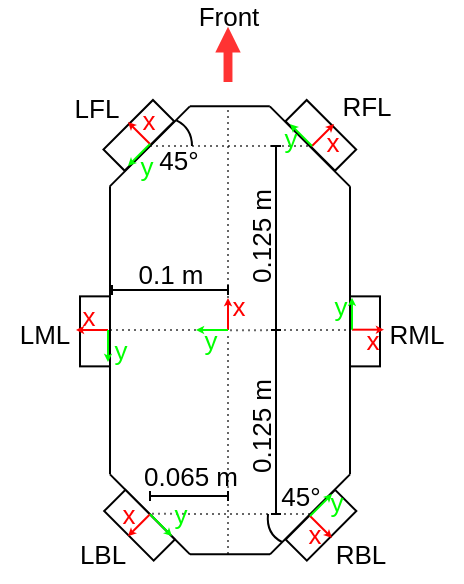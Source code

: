<mxfile version="22.0.3" type="device">
  <diagram name="Seite-1" id="GcXZL0I9dnmrnBWTQ1OY">
    <mxGraphModel dx="312" dy="202" grid="1" gridSize="1" guides="1" tooltips="1" connect="1" arrows="1" fold="1" page="1" pageScale="1" pageWidth="827" pageHeight="1169" math="0" shadow="0">
      <root>
        <mxCell id="0" />
        <mxCell id="1" parent="0" />
        <mxCell id="Pd6vMfUHOLJDIAORuaZe-106" value="" style="group;fontSize=13;" parent="1" vertex="1" connectable="0">
          <mxGeometry x="247" y="146" width="162" height="274" as="geometry" />
        </mxCell>
        <mxCell id="Pd6vMfUHOLJDIAORuaZe-94" value="" style="group;fontSize=13;" parent="Pd6vMfUHOLJDIAORuaZe-106" vertex="1" connectable="0">
          <mxGeometry width="162" height="274" as="geometry" />
        </mxCell>
        <mxCell id="Pd6vMfUHOLJDIAORuaZe-97" value="&lt;font style=&quot;font-size: 13px;&quot;&gt;45°&lt;/font&gt;" style="text;html=1;align=center;verticalAlign=middle;resizable=0;points=[];autosize=1;strokeColor=none;fillColor=none;fontSize=13;" parent="Pd6vMfUHOLJDIAORuaZe-94" vertex="1">
          <mxGeometry x="92" y="219" width="39" height="29" as="geometry" />
        </mxCell>
        <mxCell id="Pd6vMfUHOLJDIAORuaZe-88" value="" style="endArrow=baseDash;html=1;rounded=0;startArrow=baseDash;startFill=0;endFill=0;endSize=3;startSize=3;fontSize=13;" parent="Pd6vMfUHOLJDIAORuaZe-94" edge="1">
          <mxGeometry width="50" height="50" relative="1" as="geometry">
            <mxPoint x="100" y="151" as="sourcePoint" />
            <mxPoint x="100" y="59" as="targetPoint" />
          </mxGeometry>
        </mxCell>
        <mxCell id="Pd6vMfUHOLJDIAORuaZe-91" value="Front" style="shape=flexArrow;endArrow=classic;html=1;rounded=0;endWidth=6.642;endSize=3.423;width=3.462;fillColor=#FF3333;strokeColor=#FF3333;labelBackgroundColor=none;fontSize=13;" parent="Pd6vMfUHOLJDIAORuaZe-94" edge="1">
          <mxGeometry x="1" y="6" width="50" height="50" relative="1" as="geometry">
            <mxPoint x="76" y="27" as="sourcePoint" />
            <mxPoint x="76" as="targetPoint" />
            <mxPoint x="6" y="-6" as="offset" />
          </mxGeometry>
        </mxCell>
        <mxCell id="Pd6vMfUHOLJDIAORuaZe-93" value="" style="endArrow=none;html=1;exitX=-0.032;exitY=-0.031;exitDx=0;exitDy=0;exitPerimeter=0;curved=1;fontSize=13;" parent="Pd6vMfUHOLJDIAORuaZe-94" source="Pd6vMfUHOLJDIAORuaZe-49" edge="1">
          <mxGeometry width="50" height="50" relative="1" as="geometry">
            <mxPoint x="61" y="87" as="sourcePoint" />
            <mxPoint x="58" y="59" as="targetPoint" />
            <Array as="points">
              <mxPoint x="58" y="50" />
            </Array>
          </mxGeometry>
        </mxCell>
        <mxCell id="Pd6vMfUHOLJDIAORuaZe-60" value="" style="endArrow=none;dashed=1;html=1;rounded=0;dashPattern=1 2;opacity=60;fontSize=13;" parent="Pd6vMfUHOLJDIAORuaZe-94" edge="1">
          <mxGeometry width="50" height="50" relative="1" as="geometry">
            <mxPoint x="17" y="151" as="sourcePoint" />
            <mxPoint x="60" y="151" as="targetPoint" />
          </mxGeometry>
        </mxCell>
        <mxCell id="Pd6vMfUHOLJDIAORuaZe-64" value="" style="endArrow=none;dashed=1;html=1;rounded=0;dashPattern=1 2;opacity=60;fontSize=13;" parent="Pd6vMfUHOLJDIAORuaZe-94" edge="1">
          <mxGeometry width="50" height="50" relative="1" as="geometry">
            <mxPoint x="76" y="263" as="sourcePoint" />
            <mxPoint x="76" y="152" as="targetPoint" />
          </mxGeometry>
        </mxCell>
        <mxCell id="Pd6vMfUHOLJDIAORuaZe-85" value="" style="endArrow=none;dashed=1;html=1;rounded=0;dashPattern=1 2;entryX=0.478;entryY=0.014;entryDx=0;entryDy=0;entryPerimeter=0;opacity=60;fontSize=13;" parent="Pd6vMfUHOLJDIAORuaZe-94" target="Pd6vMfUHOLJDIAORuaZe-42" edge="1">
          <mxGeometry width="50" height="50" relative="1" as="geometry">
            <mxPoint x="117" y="243" as="sourcePoint" />
            <mxPoint x="77" y="153" as="targetPoint" />
          </mxGeometry>
        </mxCell>
        <mxCell id="Pd6vMfUHOLJDIAORuaZe-39" value="" style="endArrow=none;html=1;rounded=0;fontSize=13;" parent="Pd6vMfUHOLJDIAORuaZe-94" edge="1">
          <mxGeometry width="50" height="50" relative="1" as="geometry">
            <mxPoint x="17" y="223.18" as="sourcePoint" />
            <mxPoint x="17" y="79.18" as="targetPoint" />
          </mxGeometry>
        </mxCell>
        <mxCell id="Pd6vMfUHOLJDIAORuaZe-40" value="" style="endArrow=none;html=1;rounded=0;fontSize=13;" parent="Pd6vMfUHOLJDIAORuaZe-94" edge="1">
          <mxGeometry width="50" height="50" relative="1" as="geometry">
            <mxPoint x="137" y="223.18" as="sourcePoint" />
            <mxPoint x="137" y="79.18" as="targetPoint" />
          </mxGeometry>
        </mxCell>
        <mxCell id="Pd6vMfUHOLJDIAORuaZe-41" value="" style="endArrow=none;html=1;rounded=0;fontSize=13;" parent="Pd6vMfUHOLJDIAORuaZe-94" edge="1">
          <mxGeometry width="50" height="50" relative="1" as="geometry">
            <mxPoint x="57" y="263.18" as="sourcePoint" />
            <mxPoint x="17" y="223.18" as="targetPoint" />
          </mxGeometry>
        </mxCell>
        <mxCell id="Pd6vMfUHOLJDIAORuaZe-42" value="" style="rounded=0;whiteSpace=wrap;html=1;rotation=45;container=0;fontSize=13;" parent="Pd6vMfUHOLJDIAORuaZe-94" vertex="1">
          <mxGeometry x="14.27" y="241.12" width="35" height="15" as="geometry" />
        </mxCell>
        <mxCell id="Pd6vMfUHOLJDIAORuaZe-43" value="" style="endArrow=none;html=1;rounded=0;fontSize=13;" parent="Pd6vMfUHOLJDIAORuaZe-94" edge="1">
          <mxGeometry width="50" height="50" relative="1" as="geometry">
            <mxPoint x="97" y="263.18" as="sourcePoint" />
            <mxPoint x="137" y="223.18" as="targetPoint" />
          </mxGeometry>
        </mxCell>
        <mxCell id="Pd6vMfUHOLJDIAORuaZe-44" value="" style="rounded=0;whiteSpace=wrap;html=1;rotation=-45;container=0;fontSize=13;" parent="Pd6vMfUHOLJDIAORuaZe-94" vertex="1">
          <mxGeometry x="105" y="241.12" width="35" height="15" as="geometry" />
        </mxCell>
        <mxCell id="Pd6vMfUHOLJDIAORuaZe-45" value="" style="endArrow=none;html=1;rounded=0;targetPerimeterSpacing=1;sourcePerimeterSpacing=1;startArrow=none;startFill=0;endFill=0;endSize=1;startSize=1;fontSize=13;" parent="Pd6vMfUHOLJDIAORuaZe-94" edge="1">
          <mxGeometry width="50" height="50" relative="1" as="geometry">
            <mxPoint x="97" y="263.18" as="sourcePoint" />
            <mxPoint x="57" y="263.18" as="targetPoint" />
          </mxGeometry>
        </mxCell>
        <mxCell id="Pd6vMfUHOLJDIAORuaZe-51" value="" style="rounded=0;whiteSpace=wrap;html=1;rotation=90;container=0;fontSize=13;" parent="Pd6vMfUHOLJDIAORuaZe-94" vertex="1">
          <mxGeometry x="-8" y="144.18" width="35" height="15" as="geometry" />
        </mxCell>
        <mxCell id="Pd6vMfUHOLJDIAORuaZe-55" value="" style="rounded=0;whiteSpace=wrap;html=1;rotation=90;container=0;fontSize=13;" parent="Pd6vMfUHOLJDIAORuaZe-94" vertex="1">
          <mxGeometry x="127" y="144.18" width="35" height="15" as="geometry" />
        </mxCell>
        <mxCell id="Pd6vMfUHOLJDIAORuaZe-46" value="" style="endArrow=none;html=1;rounded=0;fontSize=13;" parent="Pd6vMfUHOLJDIAORuaZe-94" edge="1">
          <mxGeometry width="50" height="50" relative="1" as="geometry">
            <mxPoint x="96.912" y="39.18" as="sourcePoint" />
            <mxPoint x="136.912" y="79.18" as="targetPoint" />
          </mxGeometry>
        </mxCell>
        <mxCell id="Pd6vMfUHOLJDIAORuaZe-47" value="" style="rounded=0;whiteSpace=wrap;html=1;rotation=-135;container=0;fontSize=13;" parent="Pd6vMfUHOLJDIAORuaZe-94" vertex="1">
          <mxGeometry x="104.912" y="46.18" width="35" height="15" as="geometry" />
        </mxCell>
        <mxCell id="Pd6vMfUHOLJDIAORuaZe-48" value="" style="endArrow=none;html=1;rounded=0;fontSize=13;" parent="Pd6vMfUHOLJDIAORuaZe-94" edge="1">
          <mxGeometry width="50" height="50" relative="1" as="geometry">
            <mxPoint x="56.912" y="39.18" as="sourcePoint" />
            <mxPoint x="16.912" y="79.18" as="targetPoint" />
          </mxGeometry>
        </mxCell>
        <mxCell id="Pd6vMfUHOLJDIAORuaZe-49" value="" style="rounded=0;whiteSpace=wrap;html=1;rotation=-225;container=0;fontSize=13;" parent="Pd6vMfUHOLJDIAORuaZe-94" vertex="1">
          <mxGeometry x="13.912" y="46.18" width="35" height="15" as="geometry" />
        </mxCell>
        <mxCell id="Pd6vMfUHOLJDIAORuaZe-50" value="" style="endArrow=none;html=1;rounded=0;targetPerimeterSpacing=1;sourcePerimeterSpacing=1;startArrow=none;startFill=0;endFill=0;endSize=1;startSize=1;fontSize=13;" parent="Pd6vMfUHOLJDIAORuaZe-94" edge="1">
          <mxGeometry width="50" height="50" relative="1" as="geometry">
            <mxPoint x="56.912" y="39.18" as="sourcePoint" />
            <mxPoint x="96.912" y="39.18" as="targetPoint" />
          </mxGeometry>
        </mxCell>
        <mxCell id="Pd6vMfUHOLJDIAORuaZe-65" value="" style="endArrow=none;dashed=1;html=1;rounded=0;dashPattern=1 2;opacity=60;fontSize=13;" parent="Pd6vMfUHOLJDIAORuaZe-94" edge="1">
          <mxGeometry width="50" height="50" relative="1" as="geometry">
            <mxPoint x="77" y="151.09" as="sourcePoint" />
            <mxPoint x="136" y="151" as="targetPoint" />
          </mxGeometry>
        </mxCell>
        <mxCell id="Pd6vMfUHOLJDIAORuaZe-66" value="" style="endArrow=none;dashed=1;html=1;rounded=0;dashPattern=1 2;opacity=60;fontSize=13;" parent="Pd6vMfUHOLJDIAORuaZe-94" edge="1">
          <mxGeometry width="50" height="50" relative="1" as="geometry">
            <mxPoint x="76" y="135" as="sourcePoint" />
            <mxPoint x="76" y="40" as="targetPoint" />
          </mxGeometry>
        </mxCell>
        <mxCell id="Pd6vMfUHOLJDIAORuaZe-74" value="x" style="endArrow=classic;html=1;rounded=0;endSize=1;startSize=1;labelBackgroundColor=none;fontSize=13;fontColor=#FF0000;strokeColor=#FF0000;" parent="Pd6vMfUHOLJDIAORuaZe-94" edge="1">
          <mxGeometry y="-8" width="50" height="50" relative="1" as="geometry">
            <mxPoint x="37" y="243.12" as="sourcePoint" />
            <mxPoint x="26" y="254.12" as="targetPoint" />
            <mxPoint as="offset" />
          </mxGeometry>
        </mxCell>
        <mxCell id="Pd6vMfUHOLJDIAORuaZe-75" value="y" style="endArrow=classic;html=1;rounded=0;endSize=1;startSize=1;strokeWidth=1;fontSize=13;labelBackgroundColor=none;fontColor=#00FF00;strokeColor=#00FF00;" parent="Pd6vMfUHOLJDIAORuaZe-94" edge="1">
          <mxGeometry x="0.364" y="11" width="50" height="50" relative="1" as="geometry">
            <mxPoint x="37" y="243.12" as="sourcePoint" />
            <mxPoint x="48" y="254.12" as="targetPoint" />
            <mxPoint as="offset" />
          </mxGeometry>
        </mxCell>
        <mxCell id="Pd6vMfUHOLJDIAORuaZe-86" value="" style="endArrow=none;dashed=1;html=1;rounded=0;dashPattern=1 2;opacity=60;fontSize=13;" parent="Pd6vMfUHOLJDIAORuaZe-94" edge="1">
          <mxGeometry width="50" height="50" relative="1" as="geometry">
            <mxPoint x="116" y="59" as="sourcePoint" />
            <mxPoint x="37" y="59" as="targetPoint" />
          </mxGeometry>
        </mxCell>
        <mxCell id="Pd6vMfUHOLJDIAORuaZe-61" value="x" style="endArrow=classic;html=1;rounded=0;endSize=1;startSize=1;labelBackgroundColor=none;fontSize=13;fontColor=#FF0000;strokeColor=#FF0000;" parent="Pd6vMfUHOLJDIAORuaZe-94" edge="1">
          <mxGeometry x="0.5" y="-5" width="50" height="50" relative="1" as="geometry">
            <mxPoint x="76" y="151" as="sourcePoint" />
            <mxPoint x="76" y="135" as="targetPoint" />
            <mxPoint as="offset" />
          </mxGeometry>
        </mxCell>
        <mxCell id="Pd6vMfUHOLJDIAORuaZe-62" value="y" style="endArrow=classic;html=1;rounded=0;endSize=1;startSize=1;strokeWidth=1;fontSize=13;labelBackgroundColor=none;fontColor=#00FF00;strokeColor=#00FF00;" parent="Pd6vMfUHOLJDIAORuaZe-94" edge="1">
          <mxGeometry x="0.125" y="5" width="50" height="50" relative="1" as="geometry">
            <mxPoint x="76" y="151" as="sourcePoint" />
            <mxPoint x="60" y="151" as="targetPoint" />
            <mxPoint as="offset" />
          </mxGeometry>
        </mxCell>
        <mxCell id="Pd6vMfUHOLJDIAORuaZe-83" value="x" style="endArrow=classic;html=1;rounded=0;endSize=1;startSize=1;labelBackgroundColor=none;fontSize=13;fontColor=#FF0000;strokeColor=#FF0000;" parent="Pd6vMfUHOLJDIAORuaZe-94" edge="1">
          <mxGeometry y="-5" width="50" height="50" relative="1" as="geometry">
            <mxPoint x="117" y="244" as="sourcePoint" />
            <mxPoint x="128" y="255" as="targetPoint" />
            <mxPoint as="offset" />
          </mxGeometry>
        </mxCell>
        <mxCell id="Pd6vMfUHOLJDIAORuaZe-84" value="y" style="endArrow=classic;html=1;rounded=0;endSize=1;startSize=1;strokeWidth=1;fontSize=13;labelBackgroundColor=none;fontColor=#00FF00;strokeColor=#00FF00;" parent="Pd6vMfUHOLJDIAORuaZe-94" edge="1">
          <mxGeometry x="0.818" y="-4" width="50" height="50" relative="1" as="geometry">
            <mxPoint x="117" y="244" as="sourcePoint" />
            <mxPoint x="128" y="233" as="targetPoint" />
            <mxPoint as="offset" />
          </mxGeometry>
        </mxCell>
        <mxCell id="Pd6vMfUHOLJDIAORuaZe-68" value="x" style="endArrow=classic;html=1;rounded=0;endSize=1;startSize=1;labelBackgroundColor=none;fontSize=13;fontColor=#FF0000;strokeColor=#FF0000;" parent="Pd6vMfUHOLJDIAORuaZe-94" edge="1">
          <mxGeometry x="0.25" y="-7" width="50" height="50" relative="1" as="geometry">
            <mxPoint x="16" y="151" as="sourcePoint" />
            <mxPoint y="151" as="targetPoint" />
            <mxPoint as="offset" />
          </mxGeometry>
        </mxCell>
        <mxCell id="Pd6vMfUHOLJDIAORuaZe-69" value="y" style="endArrow=classic;html=1;rounded=0;endSize=1;startSize=1;strokeWidth=1;fontSize=13;labelBackgroundColor=none;fontColor=#00FF00;strokeColor=#00FF00;" parent="Pd6vMfUHOLJDIAORuaZe-94" edge="1">
          <mxGeometry x="0.25" y="6" width="50" height="50" relative="1" as="geometry">
            <mxPoint x="16" y="151" as="sourcePoint" />
            <mxPoint x="16" y="167" as="targetPoint" />
            <mxPoint as="offset" />
          </mxGeometry>
        </mxCell>
        <mxCell id="Pd6vMfUHOLJDIAORuaZe-80" value="x" style="endArrow=classic;html=1;rounded=0;endSize=1;startSize=1;labelBackgroundColor=none;fontSize=13;fontColor=#FF0000;strokeColor=#FF0000;" parent="Pd6vMfUHOLJDIAORuaZe-94" edge="1">
          <mxGeometry x="0.25" y="-5" width="50" height="50" relative="1" as="geometry">
            <mxPoint x="138" y="150.84" as="sourcePoint" />
            <mxPoint x="154" y="150.84" as="targetPoint" />
            <mxPoint as="offset" />
          </mxGeometry>
        </mxCell>
        <mxCell id="Pd6vMfUHOLJDIAORuaZe-81" value="y" style="endArrow=classic;html=1;rounded=0;endSize=1;startSize=1;strokeWidth=1;fontSize=13;labelBackgroundColor=none;fontColor=#00FF00;strokeColor=#00FF00;" parent="Pd6vMfUHOLJDIAORuaZe-94" edge="1">
          <mxGeometry x="0.48" y="6" width="50" height="50" relative="1" as="geometry">
            <mxPoint x="138" y="150.84" as="sourcePoint" />
            <mxPoint x="138" y="134.84" as="targetPoint" />
            <mxPoint as="offset" />
          </mxGeometry>
        </mxCell>
        <mxCell id="Pd6vMfUHOLJDIAORuaZe-71" value="x" style="endArrow=classic;html=1;rounded=0;endSize=1;startSize=1;labelBackgroundColor=none;fontSize=13;fontColor=#FF0000;strokeColor=#FF0000;" parent="Pd6vMfUHOLJDIAORuaZe-94" edge="1">
          <mxGeometry x="0.182" y="-8" width="50" height="50" relative="1" as="geometry">
            <mxPoint x="37" y="58" as="sourcePoint" />
            <mxPoint x="26" y="47" as="targetPoint" />
            <mxPoint as="offset" />
          </mxGeometry>
        </mxCell>
        <mxCell id="Pd6vMfUHOLJDIAORuaZe-72" value="y" style="endArrow=classic;html=1;rounded=0;endSize=1;startSize=1;strokeWidth=1;fontSize=13;labelBackgroundColor=none;fontColor=#00FF00;strokeColor=#00FF00;" parent="Pd6vMfUHOLJDIAORuaZe-94" edge="1">
          <mxGeometry x="0.182" y="6" width="50" height="50" relative="1" as="geometry">
            <mxPoint x="37" y="58" as="sourcePoint" />
            <mxPoint x="26" y="69" as="targetPoint" />
            <mxPoint as="offset" />
          </mxGeometry>
        </mxCell>
        <mxCell id="Pd6vMfUHOLJDIAORuaZe-77" value="x" style="endArrow=classic;html=1;rounded=0;endSize=1;startSize=1;labelBackgroundColor=none;fontSize=13;fontColor=#FF0000;strokeColor=#FF0000;" parent="Pd6vMfUHOLJDIAORuaZe-94" edge="1">
          <mxGeometry x="0.091" y="-6" width="50" height="50" relative="1" as="geometry">
            <mxPoint x="118" y="59" as="sourcePoint" />
            <mxPoint x="129" y="48" as="targetPoint" />
            <mxPoint as="offset" />
          </mxGeometry>
        </mxCell>
        <mxCell id="Pd6vMfUHOLJDIAORuaZe-78" value="y" style="endArrow=classic;html=1;rounded=0;endSize=1;startSize=1;strokeWidth=1;fontSize=13;labelBackgroundColor=none;fontColor=#00FF00;strokeColor=#00FF00;" parent="Pd6vMfUHOLJDIAORuaZe-94" edge="1">
          <mxGeometry x="0.364" y="5" width="50" height="50" relative="1" as="geometry">
            <mxPoint x="118" y="59" as="sourcePoint" />
            <mxPoint x="107" y="48" as="targetPoint" />
            <mxPoint as="offset" />
          </mxGeometry>
        </mxCell>
        <mxCell id="Pd6vMfUHOLJDIAORuaZe-89" value="" style="endArrow=baseDash;html=1;rounded=0;startArrow=baseDash;startFill=0;endFill=0;endSize=3;startSize=3;fontSize=13;" parent="Pd6vMfUHOLJDIAORuaZe-94" edge="1">
          <mxGeometry width="50" height="50" relative="1" as="geometry">
            <mxPoint x="100" y="243" as="sourcePoint" />
            <mxPoint x="100" y="151" as="targetPoint" />
          </mxGeometry>
        </mxCell>
        <mxCell id="Pd6vMfUHOLJDIAORuaZe-90" value="" style="endArrow=baseDash;html=1;rounded=0;startArrow=baseDash;startFill=0;endFill=0;endSize=3;startSize=3;fontSize=13;" parent="Pd6vMfUHOLJDIAORuaZe-94" edge="1">
          <mxGeometry width="50" height="50" relative="1" as="geometry">
            <mxPoint x="76" y="131" as="sourcePoint" />
            <mxPoint x="18" y="131" as="targetPoint" />
          </mxGeometry>
        </mxCell>
        <mxCell id="Pd6vMfUHOLJDIAORuaZe-96" value="&lt;font style=&quot;font-size: 13px;&quot;&gt;45°&lt;/font&gt;" style="text;html=1;align=center;verticalAlign=middle;resizable=0;points=[];autosize=1;strokeColor=none;fillColor=none;fontSize=13;" parent="Pd6vMfUHOLJDIAORuaZe-94" vertex="1">
          <mxGeometry x="31" y="51" width="39" height="29" as="geometry" />
        </mxCell>
        <mxCell id="Pd6vMfUHOLJDIAORuaZe-99" value="" style="endArrow=none;html=1;curved=1;fontSize=13;" parent="Pd6vMfUHOLJDIAORuaZe-94" edge="1">
          <mxGeometry width="50" height="50" relative="1" as="geometry">
            <mxPoint x="103" y="257" as="sourcePoint" />
            <mxPoint x="96" y="243" as="targetPoint" />
            <Array as="points">
              <mxPoint x="95" y="253" />
            </Array>
          </mxGeometry>
        </mxCell>
        <mxCell id="Pd6vMfUHOLJDIAORuaZe-100" value="&lt;font style=&quot;font-size: 13px;&quot;&gt;0.1 m&lt;/font&gt;" style="text;html=1;align=center;verticalAlign=middle;resizable=0;points=[];autosize=1;strokeColor=none;fillColor=none;fontSize=13;" parent="Pd6vMfUHOLJDIAORuaZe-94" vertex="1">
          <mxGeometry x="21" y="108" width="52" height="29" as="geometry" />
        </mxCell>
        <mxCell id="Pd6vMfUHOLJDIAORuaZe-102" value="&lt;font style=&quot;font-size: 13px;&quot;&gt;0.125 m&lt;/font&gt;" style="text;html=1;align=center;verticalAlign=middle;resizable=0;points=[];autosize=1;strokeColor=none;fillColor=none;rotation=-90;fontSize=13;" parent="Pd6vMfUHOLJDIAORuaZe-94" vertex="1">
          <mxGeometry x="59" y="90" width="66" height="29" as="geometry" />
        </mxCell>
        <mxCell id="Pd6vMfUHOLJDIAORuaZe-103" value="&lt;font style=&quot;font-size: 13px;&quot;&gt;0.125 m&lt;/font&gt;" style="text;html=1;align=center;verticalAlign=middle;resizable=0;points=[];autosize=1;strokeColor=none;fillColor=none;rotation=-90;fontSize=13;" parent="Pd6vMfUHOLJDIAORuaZe-94" vertex="1">
          <mxGeometry x="59" y="185" width="66" height="29" as="geometry" />
        </mxCell>
        <mxCell id="Pd6vMfUHOLJDIAORuaZe-105" value="&lt;font style=&quot;font-size: 13px;&quot;&gt;0.065 m&lt;br style=&quot;font-size: 13px;&quot;&gt;&lt;/font&gt;" style="text;html=1;align=center;verticalAlign=middle;resizable=0;points=[];autosize=1;strokeColor=none;fillColor=none;rotation=0;fontSize=13;" parent="Pd6vMfUHOLJDIAORuaZe-94" vertex="1">
          <mxGeometry x="24" y="209.12" width="66" height="29" as="geometry" />
        </mxCell>
        <mxCell id="Pd6vMfUHOLJDIAORuaZe-108" value="&lt;font style=&quot;font-size: 13px;&quot;&gt;LFL&lt;/font&gt;" style="text;html=1;align=center;verticalAlign=middle;resizable=0;points=[];autosize=1;strokeColor=none;fillColor=none;fontSize=13;" parent="Pd6vMfUHOLJDIAORuaZe-94" vertex="1">
          <mxGeometry x="-11" y="25" width="41" height="29" as="geometry" />
        </mxCell>
        <mxCell id="Pd6vMfUHOLJDIAORuaZe-110" value="&lt;span style=&quot;font-size: 13px;&quot;&gt;LBL&lt;/span&gt;" style="text;html=1;align=center;verticalAlign=middle;resizable=0;points=[];autosize=1;strokeColor=none;fillColor=none;fontSize=13;" parent="Pd6vMfUHOLJDIAORuaZe-94" vertex="1">
          <mxGeometry x="-8" y="248" width="42" height="29" as="geometry" />
        </mxCell>
        <mxCell id="Pd6vMfUHOLJDIAORuaZe-111" value="&lt;span style=&quot;font-size: 13px;&quot;&gt;RBL&lt;br style=&quot;font-size: 13px;&quot;&gt;&lt;/span&gt;" style="text;html=1;align=center;verticalAlign=middle;resizable=0;points=[];autosize=1;strokeColor=none;fillColor=none;fontSize=13;" parent="Pd6vMfUHOLJDIAORuaZe-94" vertex="1">
          <mxGeometry x="120" y="248" width="44" height="29" as="geometry" />
        </mxCell>
        <mxCell id="Pd6vMfUHOLJDIAORuaZe-113" value="&lt;span style=&quot;font-size: 13px;&quot;&gt;RFL&lt;br style=&quot;font-size: 13px;&quot;&gt;&lt;/span&gt;" style="text;html=1;align=center;verticalAlign=middle;resizable=0;points=[];autosize=1;strokeColor=none;fillColor=none;fontSize=13;" parent="Pd6vMfUHOLJDIAORuaZe-94" vertex="1">
          <mxGeometry x="123" y="24" width="44" height="29" as="geometry" />
        </mxCell>
        <mxCell id="Pd6vMfUHOLJDIAORuaZe-104" value="" style="endArrow=baseDash;html=1;rounded=0;startArrow=baseDash;startFill=0;endFill=0;endSize=3;startSize=3;fontSize=13;" parent="Pd6vMfUHOLJDIAORuaZe-106" edge="1">
          <mxGeometry width="50" height="50" relative="1" as="geometry">
            <mxPoint x="76" y="234" as="sourcePoint" />
            <mxPoint x="37" y="234" as="targetPoint" />
          </mxGeometry>
        </mxCell>
        <mxCell id="Pd6vMfUHOLJDIAORuaZe-109" value="&lt;span style=&quot;font-size: 13px;&quot;&gt;LML&lt;/span&gt;" style="text;html=1;align=center;verticalAlign=middle;resizable=0;points=[];autosize=1;strokeColor=none;fillColor=none;fontSize=13;" parent="1" vertex="1">
          <mxGeometry x="209" y="284" width="44" height="29" as="geometry" />
        </mxCell>
        <mxCell id="Pd6vMfUHOLJDIAORuaZe-112" value="&lt;span style=&quot;font-size: 13px;&quot;&gt;RML&lt;br style=&quot;font-size: 13px;&quot;&gt;&lt;/span&gt;" style="text;html=1;align=center;verticalAlign=middle;resizable=0;points=[];autosize=1;strokeColor=none;fillColor=none;fontSize=13;" parent="1" vertex="1">
          <mxGeometry x="394" y="284" width="46" height="29" as="geometry" />
        </mxCell>
      </root>
    </mxGraphModel>
  </diagram>
</mxfile>
